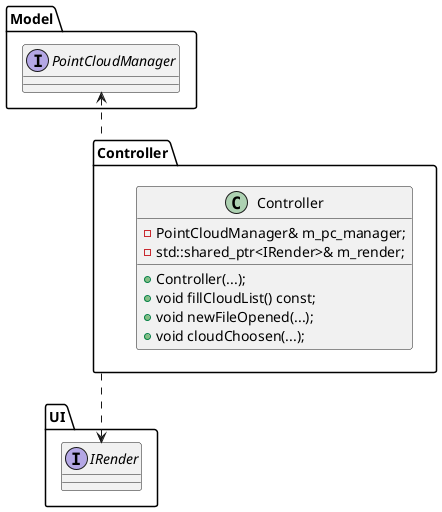 @startuml

package "Model" {
	interface PointCloudManager {

	}
}

package "Controller" {
	class Controller {
	  +Controller(...);
	  +void fillCloudList() const;
	  +void newFileOpened(...);
	  +void cloudChoosen(...);

	  -PointCloudManager& m_pc_manager;
	  -std::shared_ptr<IRender>& m_render;
	}
}

package "UI" {
	interface IRender {
	}
}



PointCloudManager <.d. Controller
IRender <.u. Controller

@enduml